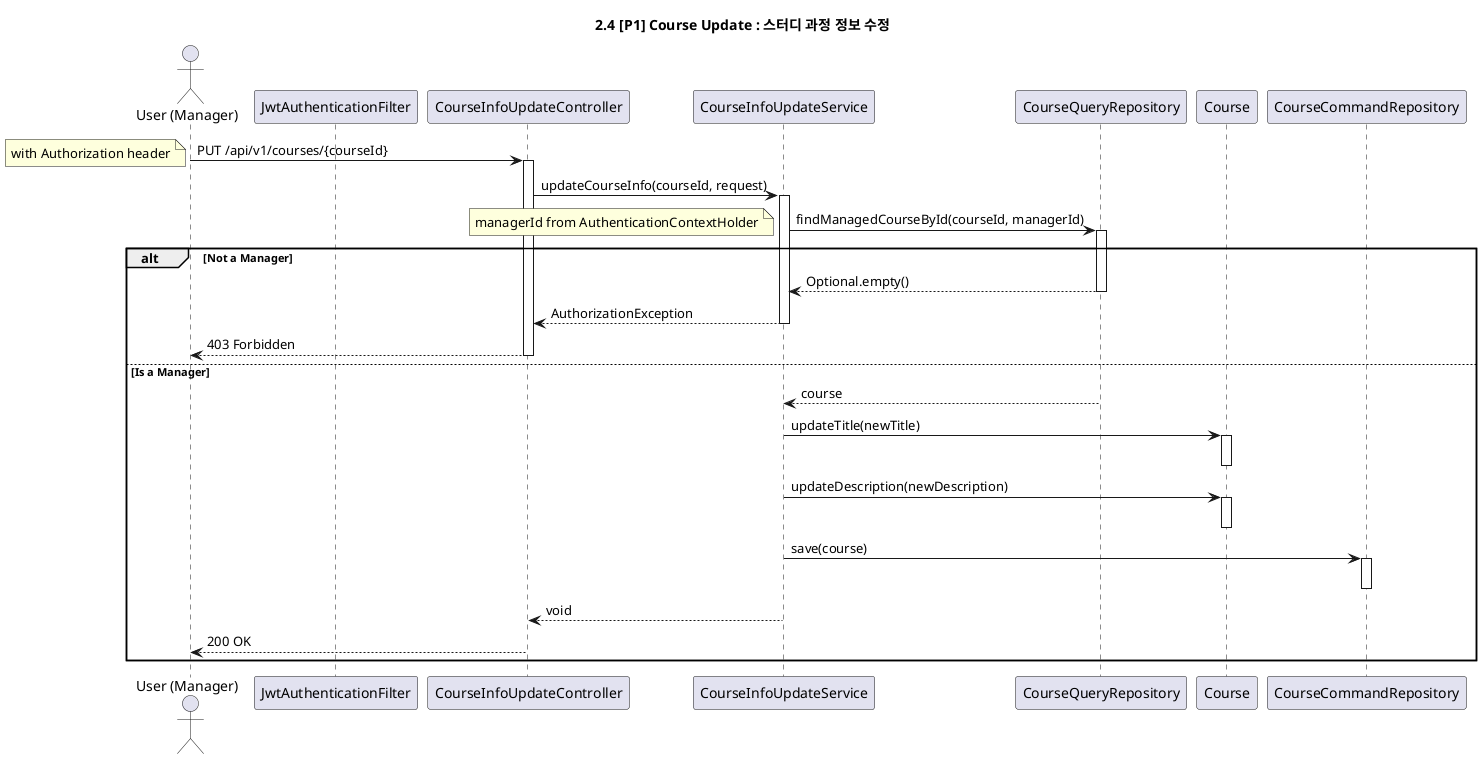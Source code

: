 @startuml

title 2.4 [P1] Course Update : 스터디 과정 정보 수정

actor "User (Manager)" as User
participant "JwtAuthenticationFilter" as Filter
participant "CourseInfoUpdateController" as Controller
participant "CourseInfoUpdateService" as AppService
participant "CourseQueryRepository" as QueryRepo
participant "Course" as CourseDomain
participant "CourseCommandRepository" as CommandRepo

User -> Controller: PUT /api/v1/courses/{courseId}
note left: with Authorization header
activate Controller

Controller -> AppService: updateCourseInfo(courseId, request)
activate AppService

AppService -> QueryRepo: findManagedCourseById(courseId, managerId)
note left: managerId from AuthenticationContextHolder
activate QueryRepo
alt Not a Manager
    QueryRepo --> AppService: Optional.empty()
    deactivate QueryRepo
    AppService --> Controller: AuthorizationException
    deactivate AppService
    Controller --> User: 403 Forbidden
    deactivate Controller
else Is a Manager
    QueryRepo --> AppService: course
    deactivate QueryRepo

    AppService -> CourseDomain: updateTitle(newTitle)
    activate CourseDomain
    deactivate CourseDomain

    AppService -> CourseDomain: updateDescription(newDescription)
    activate CourseDomain
    deactivate CourseDomain

    AppService -> CommandRepo: save(course)
    activate CommandRepo
    deactivate CommandRepo

    AppService --> Controller: void
    deactivate AppService

    Controller --> User: 200 OK
    deactivate Controller
end

@enduml
